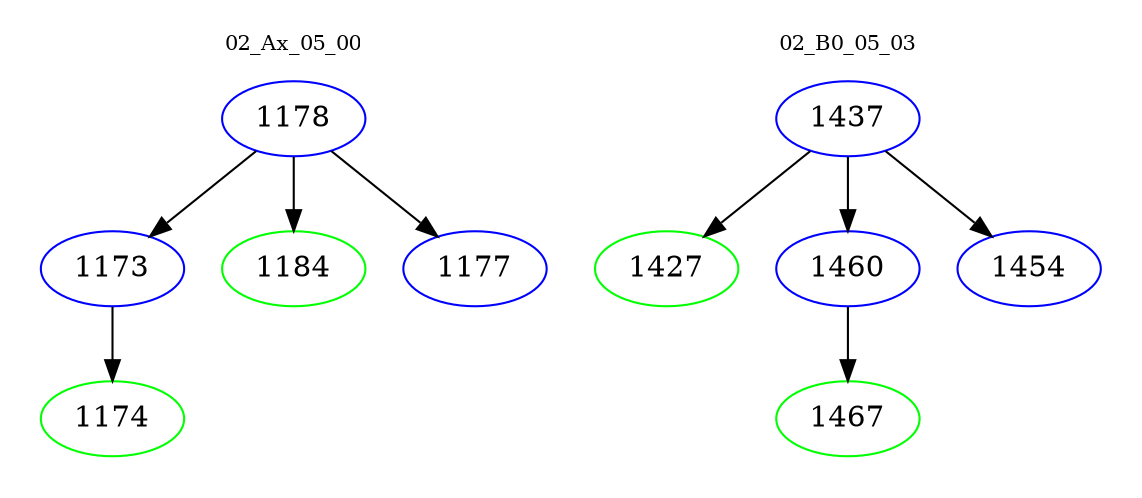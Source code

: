 digraph{
subgraph cluster_0 {
color = white
label = "02_Ax_05_00";
fontsize=10;
T0_1178 [label="1178", color="blue"]
T0_1178 -> T0_1173 [color="black"]
T0_1173 [label="1173", color="blue"]
T0_1173 -> T0_1174 [color="black"]
T0_1174 [label="1174", color="green"]
T0_1178 -> T0_1184 [color="black"]
T0_1184 [label="1184", color="green"]
T0_1178 -> T0_1177 [color="black"]
T0_1177 [label="1177", color="blue"]
}
subgraph cluster_1 {
color = white
label = "02_B0_05_03";
fontsize=10;
T1_1437 [label="1437", color="blue"]
T1_1437 -> T1_1427 [color="black"]
T1_1427 [label="1427", color="green"]
T1_1437 -> T1_1460 [color="black"]
T1_1460 [label="1460", color="blue"]
T1_1460 -> T1_1467 [color="black"]
T1_1467 [label="1467", color="green"]
T1_1437 -> T1_1454 [color="black"]
T1_1454 [label="1454", color="blue"]
}
}
